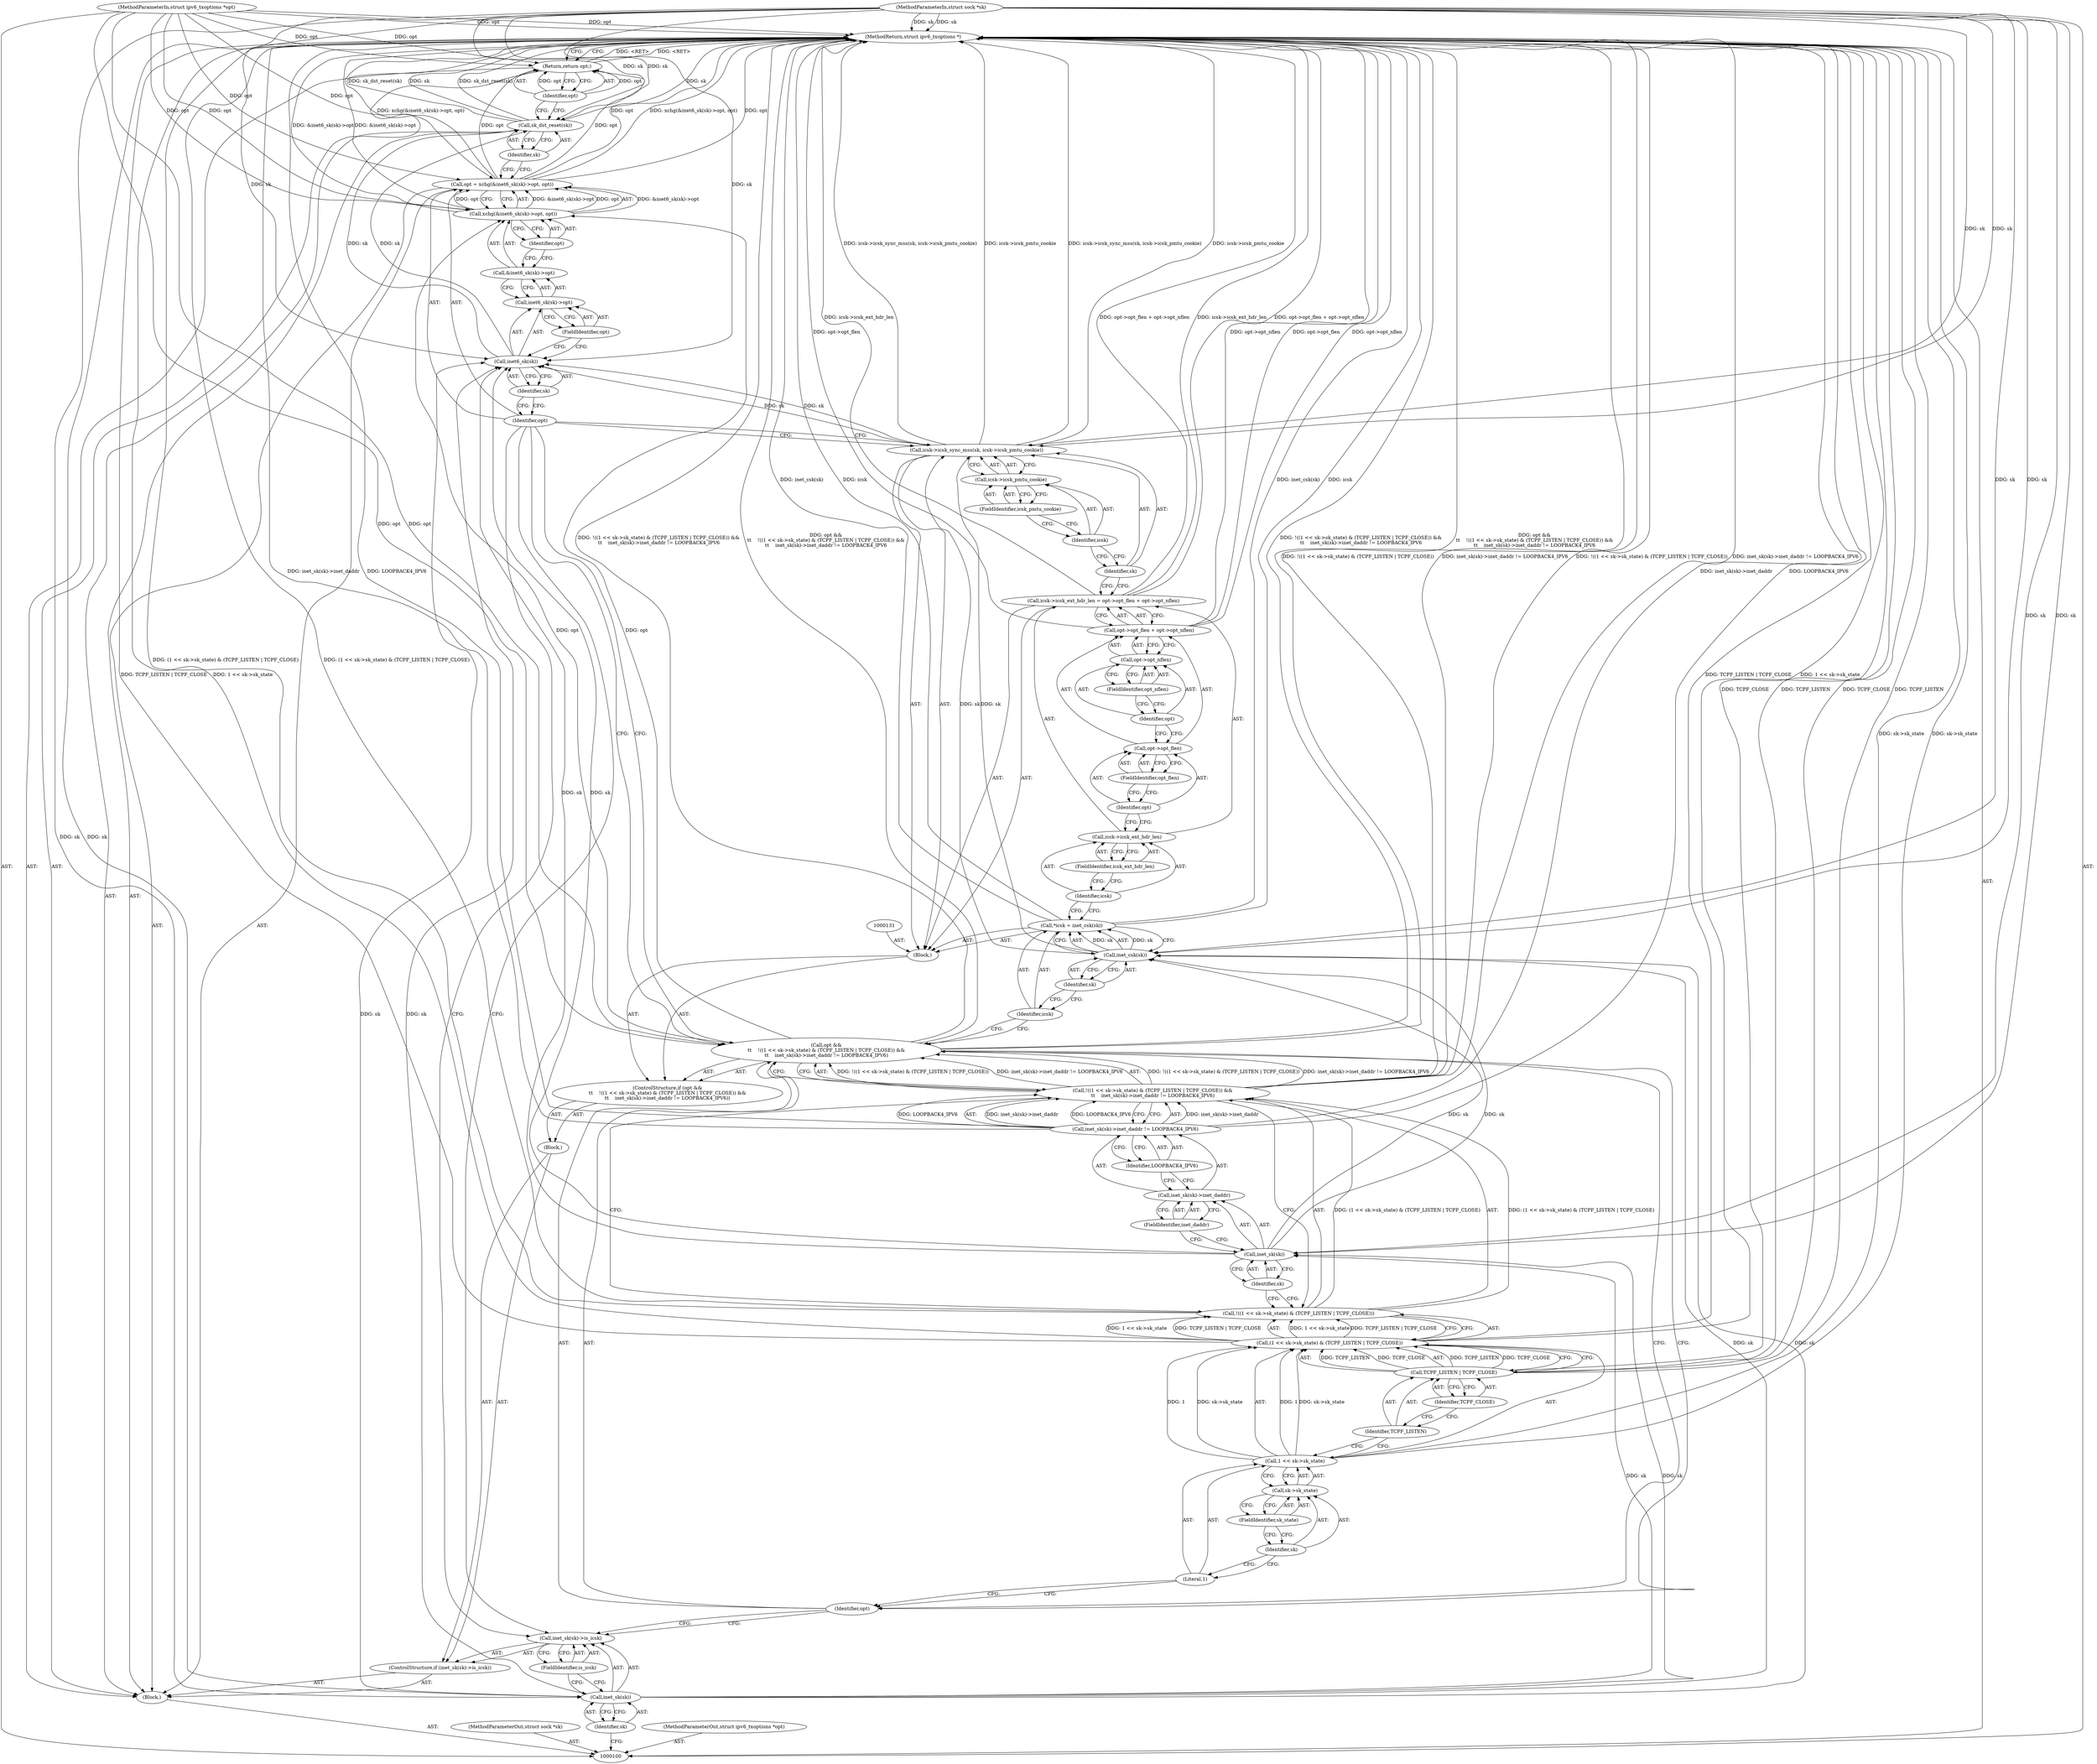 digraph "1_linux_45f6fad84cc305103b28d73482b344d7f5b76f39_12" {
"1000165" [label="(MethodReturn,struct ipv6_txoptions *)"];
"1000101" [label="(MethodParameterIn,struct sock *sk)"];
"1000247" [label="(MethodParameterOut,struct sock *sk)"];
"1000148" [label="(Identifier,sk)"];
"1000149" [label="(Call,icsk->icsk_pmtu_cookie)"];
"1000150" [label="(Identifier,icsk)"];
"1000151" [label="(FieldIdentifier,icsk_pmtu_cookie)"];
"1000147" [label="(Call,icsk->icsk_sync_mss(sk, icsk->icsk_pmtu_cookie))"];
"1000152" [label="(Call,opt = xchg(&inet6_sk(sk)->opt, opt))"];
"1000153" [label="(Identifier,opt)"];
"1000155" [label="(Call,&inet6_sk(sk)->opt)"];
"1000156" [label="(Call,inet6_sk(sk)->opt)"];
"1000157" [label="(Call,inet6_sk(sk))"];
"1000158" [label="(Identifier,sk)"];
"1000159" [label="(FieldIdentifier,opt)"];
"1000160" [label="(Identifier,opt)"];
"1000154" [label="(Call,xchg(&inet6_sk(sk)->opt, opt))"];
"1000162" [label="(Identifier,sk)"];
"1000161" [label="(Call,sk_dst_reset(sk))"];
"1000163" [label="(Return,return opt;)"];
"1000164" [label="(Identifier,opt)"];
"1000102" [label="(MethodParameterIn,struct ipv6_txoptions *opt)"];
"1000248" [label="(MethodParameterOut,struct ipv6_txoptions *opt)"];
"1000103" [label="(Block,)"];
"1000104" [label="(ControlStructure,if (inet_sk(sk)->is_icsk))"];
"1000107" [label="(Identifier,sk)"];
"1000108" [label="(FieldIdentifier,is_icsk)"];
"1000109" [label="(Block,)"];
"1000105" [label="(Call,inet_sk(sk)->is_icsk)"];
"1000106" [label="(Call,inet_sk(sk))"];
"1000110" [label="(ControlStructure,if (opt &&\n\t\t    !((1 << sk->sk_state) & (TCPF_LISTEN | TCPF_CLOSE)) &&\n\t\t    inet_sk(sk)->inet_daddr != LOOPBACK4_IPV6))"];
"1000111" [label="(Call,opt &&\n\t\t    !((1 << sk->sk_state) & (TCPF_LISTEN | TCPF_CLOSE)) &&\n\t\t    inet_sk(sk)->inet_daddr != LOOPBACK4_IPV6)"];
"1000112" [label="(Identifier,opt)"];
"1000118" [label="(Call,sk->sk_state)"];
"1000119" [label="(Identifier,sk)"];
"1000120" [label="(FieldIdentifier,sk_state)"];
"1000121" [label="(Call,TCPF_LISTEN | TCPF_CLOSE)"];
"1000122" [label="(Identifier,TCPF_LISTEN)"];
"1000123" [label="(Identifier,TCPF_CLOSE)"];
"1000113" [label="(Call,!((1 << sk->sk_state) & (TCPF_LISTEN | TCPF_CLOSE)) &&\n\t\t    inet_sk(sk)->inet_daddr != LOOPBACK4_IPV6)"];
"1000114" [label="(Call,!((1 << sk->sk_state) & (TCPF_LISTEN | TCPF_CLOSE)))"];
"1000115" [label="(Call,(1 << sk->sk_state) & (TCPF_LISTEN | TCPF_CLOSE))"];
"1000116" [label="(Call,1 << sk->sk_state)"];
"1000117" [label="(Literal,1)"];
"1000127" [label="(Identifier,sk)"];
"1000128" [label="(FieldIdentifier,inet_daddr)"];
"1000129" [label="(Identifier,LOOPBACK4_IPV6)"];
"1000124" [label="(Call,inet_sk(sk)->inet_daddr != LOOPBACK4_IPV6)"];
"1000125" [label="(Call,inet_sk(sk)->inet_daddr)"];
"1000126" [label="(Call,inet_sk(sk))"];
"1000130" [label="(Block,)"];
"1000132" [label="(Call,*icsk = inet_csk(sk))"];
"1000133" [label="(Identifier,icsk)"];
"1000134" [label="(Call,inet_csk(sk))"];
"1000135" [label="(Identifier,sk)"];
"1000140" [label="(Call,opt->opt_flen + opt->opt_nflen)"];
"1000141" [label="(Call,opt->opt_flen)"];
"1000142" [label="(Identifier,opt)"];
"1000136" [label="(Call,icsk->icsk_ext_hdr_len = opt->opt_flen + opt->opt_nflen)"];
"1000137" [label="(Call,icsk->icsk_ext_hdr_len)"];
"1000138" [label="(Identifier,icsk)"];
"1000143" [label="(FieldIdentifier,opt_flen)"];
"1000144" [label="(Call,opt->opt_nflen)"];
"1000145" [label="(Identifier,opt)"];
"1000146" [label="(FieldIdentifier,opt_nflen)"];
"1000139" [label="(FieldIdentifier,icsk_ext_hdr_len)"];
"1000165" -> "1000100"  [label="AST: "];
"1000165" -> "1000163"  [label="CFG: "];
"1000124" -> "1000165"  [label="DDG: inet_sk(sk)->inet_daddr"];
"1000124" -> "1000165"  [label="DDG: LOOPBACK4_IPV6"];
"1000113" -> "1000165"  [label="DDG: !((1 << sk->sk_state) & (TCPF_LISTEN | TCPF_CLOSE))"];
"1000113" -> "1000165"  [label="DDG: inet_sk(sk)->inet_daddr != LOOPBACK4_IPV6"];
"1000147" -> "1000165"  [label="DDG: icsk->icsk_pmtu_cookie"];
"1000147" -> "1000165"  [label="DDG: icsk->icsk_sync_mss(sk, icsk->icsk_pmtu_cookie)"];
"1000152" -> "1000165"  [label="DDG: opt"];
"1000152" -> "1000165"  [label="DDG: xchg(&inet6_sk(sk)->opt, opt)"];
"1000116" -> "1000165"  [label="DDG: sk->sk_state"];
"1000161" -> "1000165"  [label="DDG: sk"];
"1000161" -> "1000165"  [label="DDG: sk_dst_reset(sk)"];
"1000121" -> "1000165"  [label="DDG: TCPF_CLOSE"];
"1000121" -> "1000165"  [label="DDG: TCPF_LISTEN"];
"1000140" -> "1000165"  [label="DDG: opt->opt_flen"];
"1000140" -> "1000165"  [label="DDG: opt->opt_nflen"];
"1000136" -> "1000165"  [label="DDG: opt->opt_flen + opt->opt_nflen"];
"1000136" -> "1000165"  [label="DDG: icsk->icsk_ext_hdr_len"];
"1000154" -> "1000165"  [label="DDG: &inet6_sk(sk)->opt"];
"1000132" -> "1000165"  [label="DDG: inet_csk(sk)"];
"1000132" -> "1000165"  [label="DDG: icsk"];
"1000114" -> "1000165"  [label="DDG: (1 << sk->sk_state) & (TCPF_LISTEN | TCPF_CLOSE)"];
"1000115" -> "1000165"  [label="DDG: TCPF_LISTEN | TCPF_CLOSE"];
"1000115" -> "1000165"  [label="DDG: 1 << sk->sk_state"];
"1000102" -> "1000165"  [label="DDG: opt"];
"1000111" -> "1000165"  [label="DDG: !((1 << sk->sk_state) & (TCPF_LISTEN | TCPF_CLOSE)) &&\n\t\t    inet_sk(sk)->inet_daddr != LOOPBACK4_IPV6"];
"1000111" -> "1000165"  [label="DDG: opt &&\n\t\t    !((1 << sk->sk_state) & (TCPF_LISTEN | TCPF_CLOSE)) &&\n\t\t    inet_sk(sk)->inet_daddr != LOOPBACK4_IPV6"];
"1000101" -> "1000165"  [label="DDG: sk"];
"1000163" -> "1000165"  [label="DDG: <RET>"];
"1000101" -> "1000100"  [label="AST: "];
"1000101" -> "1000165"  [label="DDG: sk"];
"1000101" -> "1000106"  [label="DDG: sk"];
"1000101" -> "1000126"  [label="DDG: sk"];
"1000101" -> "1000134"  [label="DDG: sk"];
"1000101" -> "1000147"  [label="DDG: sk"];
"1000101" -> "1000157"  [label="DDG: sk"];
"1000101" -> "1000161"  [label="DDG: sk"];
"1000247" -> "1000100"  [label="AST: "];
"1000148" -> "1000147"  [label="AST: "];
"1000148" -> "1000136"  [label="CFG: "];
"1000150" -> "1000148"  [label="CFG: "];
"1000149" -> "1000147"  [label="AST: "];
"1000149" -> "1000151"  [label="CFG: "];
"1000150" -> "1000149"  [label="AST: "];
"1000151" -> "1000149"  [label="AST: "];
"1000147" -> "1000149"  [label="CFG: "];
"1000150" -> "1000149"  [label="AST: "];
"1000150" -> "1000148"  [label="CFG: "];
"1000151" -> "1000150"  [label="CFG: "];
"1000151" -> "1000149"  [label="AST: "];
"1000151" -> "1000150"  [label="CFG: "];
"1000149" -> "1000151"  [label="CFG: "];
"1000147" -> "1000130"  [label="AST: "];
"1000147" -> "1000149"  [label="CFG: "];
"1000148" -> "1000147"  [label="AST: "];
"1000149" -> "1000147"  [label="AST: "];
"1000153" -> "1000147"  [label="CFG: "];
"1000147" -> "1000165"  [label="DDG: icsk->icsk_pmtu_cookie"];
"1000147" -> "1000165"  [label="DDG: icsk->icsk_sync_mss(sk, icsk->icsk_pmtu_cookie)"];
"1000134" -> "1000147"  [label="DDG: sk"];
"1000101" -> "1000147"  [label="DDG: sk"];
"1000147" -> "1000157"  [label="DDG: sk"];
"1000152" -> "1000103"  [label="AST: "];
"1000152" -> "1000154"  [label="CFG: "];
"1000153" -> "1000152"  [label="AST: "];
"1000154" -> "1000152"  [label="AST: "];
"1000162" -> "1000152"  [label="CFG: "];
"1000152" -> "1000165"  [label="DDG: opt"];
"1000152" -> "1000165"  [label="DDG: xchg(&inet6_sk(sk)->opt, opt)"];
"1000154" -> "1000152"  [label="DDG: &inet6_sk(sk)->opt"];
"1000154" -> "1000152"  [label="DDG: opt"];
"1000102" -> "1000152"  [label="DDG: opt"];
"1000152" -> "1000163"  [label="DDG: opt"];
"1000153" -> "1000152"  [label="AST: "];
"1000153" -> "1000147"  [label="CFG: "];
"1000153" -> "1000111"  [label="CFG: "];
"1000153" -> "1000105"  [label="CFG: "];
"1000158" -> "1000153"  [label="CFG: "];
"1000155" -> "1000154"  [label="AST: "];
"1000155" -> "1000156"  [label="CFG: "];
"1000156" -> "1000155"  [label="AST: "];
"1000160" -> "1000155"  [label="CFG: "];
"1000156" -> "1000155"  [label="AST: "];
"1000156" -> "1000159"  [label="CFG: "];
"1000157" -> "1000156"  [label="AST: "];
"1000159" -> "1000156"  [label="AST: "];
"1000155" -> "1000156"  [label="CFG: "];
"1000157" -> "1000156"  [label="AST: "];
"1000157" -> "1000158"  [label="CFG: "];
"1000158" -> "1000157"  [label="AST: "];
"1000159" -> "1000157"  [label="CFG: "];
"1000106" -> "1000157"  [label="DDG: sk"];
"1000147" -> "1000157"  [label="DDG: sk"];
"1000126" -> "1000157"  [label="DDG: sk"];
"1000101" -> "1000157"  [label="DDG: sk"];
"1000157" -> "1000161"  [label="DDG: sk"];
"1000158" -> "1000157"  [label="AST: "];
"1000158" -> "1000153"  [label="CFG: "];
"1000157" -> "1000158"  [label="CFG: "];
"1000159" -> "1000156"  [label="AST: "];
"1000159" -> "1000157"  [label="CFG: "];
"1000156" -> "1000159"  [label="CFG: "];
"1000160" -> "1000154"  [label="AST: "];
"1000160" -> "1000155"  [label="CFG: "];
"1000154" -> "1000160"  [label="CFG: "];
"1000154" -> "1000152"  [label="AST: "];
"1000154" -> "1000160"  [label="CFG: "];
"1000155" -> "1000154"  [label="AST: "];
"1000160" -> "1000154"  [label="AST: "];
"1000152" -> "1000154"  [label="CFG: "];
"1000154" -> "1000165"  [label="DDG: &inet6_sk(sk)->opt"];
"1000154" -> "1000152"  [label="DDG: &inet6_sk(sk)->opt"];
"1000154" -> "1000152"  [label="DDG: opt"];
"1000111" -> "1000154"  [label="DDG: opt"];
"1000102" -> "1000154"  [label="DDG: opt"];
"1000162" -> "1000161"  [label="AST: "];
"1000162" -> "1000152"  [label="CFG: "];
"1000161" -> "1000162"  [label="CFG: "];
"1000161" -> "1000103"  [label="AST: "];
"1000161" -> "1000162"  [label="CFG: "];
"1000162" -> "1000161"  [label="AST: "];
"1000164" -> "1000161"  [label="CFG: "];
"1000161" -> "1000165"  [label="DDG: sk"];
"1000161" -> "1000165"  [label="DDG: sk_dst_reset(sk)"];
"1000157" -> "1000161"  [label="DDG: sk"];
"1000101" -> "1000161"  [label="DDG: sk"];
"1000163" -> "1000103"  [label="AST: "];
"1000163" -> "1000164"  [label="CFG: "];
"1000164" -> "1000163"  [label="AST: "];
"1000165" -> "1000163"  [label="CFG: "];
"1000163" -> "1000165"  [label="DDG: <RET>"];
"1000164" -> "1000163"  [label="DDG: opt"];
"1000152" -> "1000163"  [label="DDG: opt"];
"1000102" -> "1000163"  [label="DDG: opt"];
"1000164" -> "1000163"  [label="AST: "];
"1000164" -> "1000161"  [label="CFG: "];
"1000163" -> "1000164"  [label="CFG: "];
"1000164" -> "1000163"  [label="DDG: opt"];
"1000102" -> "1000100"  [label="AST: "];
"1000102" -> "1000165"  [label="DDG: opt"];
"1000102" -> "1000111"  [label="DDG: opt"];
"1000102" -> "1000152"  [label="DDG: opt"];
"1000102" -> "1000154"  [label="DDG: opt"];
"1000102" -> "1000163"  [label="DDG: opt"];
"1000248" -> "1000100"  [label="AST: "];
"1000103" -> "1000100"  [label="AST: "];
"1000104" -> "1000103"  [label="AST: "];
"1000152" -> "1000103"  [label="AST: "];
"1000161" -> "1000103"  [label="AST: "];
"1000163" -> "1000103"  [label="AST: "];
"1000104" -> "1000103"  [label="AST: "];
"1000105" -> "1000104"  [label="AST: "];
"1000109" -> "1000104"  [label="AST: "];
"1000107" -> "1000106"  [label="AST: "];
"1000107" -> "1000100"  [label="CFG: "];
"1000106" -> "1000107"  [label="CFG: "];
"1000108" -> "1000105"  [label="AST: "];
"1000108" -> "1000106"  [label="CFG: "];
"1000105" -> "1000108"  [label="CFG: "];
"1000109" -> "1000104"  [label="AST: "];
"1000110" -> "1000109"  [label="AST: "];
"1000105" -> "1000104"  [label="AST: "];
"1000105" -> "1000108"  [label="CFG: "];
"1000106" -> "1000105"  [label="AST: "];
"1000108" -> "1000105"  [label="AST: "];
"1000112" -> "1000105"  [label="CFG: "];
"1000153" -> "1000105"  [label="CFG: "];
"1000106" -> "1000105"  [label="AST: "];
"1000106" -> "1000107"  [label="CFG: "];
"1000107" -> "1000106"  [label="AST: "];
"1000108" -> "1000106"  [label="CFG: "];
"1000101" -> "1000106"  [label="DDG: sk"];
"1000106" -> "1000126"  [label="DDG: sk"];
"1000106" -> "1000134"  [label="DDG: sk"];
"1000106" -> "1000157"  [label="DDG: sk"];
"1000110" -> "1000109"  [label="AST: "];
"1000111" -> "1000110"  [label="AST: "];
"1000130" -> "1000110"  [label="AST: "];
"1000111" -> "1000110"  [label="AST: "];
"1000111" -> "1000112"  [label="CFG: "];
"1000111" -> "1000113"  [label="CFG: "];
"1000112" -> "1000111"  [label="AST: "];
"1000113" -> "1000111"  [label="AST: "];
"1000133" -> "1000111"  [label="CFG: "];
"1000153" -> "1000111"  [label="CFG: "];
"1000111" -> "1000165"  [label="DDG: !((1 << sk->sk_state) & (TCPF_LISTEN | TCPF_CLOSE)) &&\n\t\t    inet_sk(sk)->inet_daddr != LOOPBACK4_IPV6"];
"1000111" -> "1000165"  [label="DDG: opt &&\n\t\t    !((1 << sk->sk_state) & (TCPF_LISTEN | TCPF_CLOSE)) &&\n\t\t    inet_sk(sk)->inet_daddr != LOOPBACK4_IPV6"];
"1000102" -> "1000111"  [label="DDG: opt"];
"1000113" -> "1000111"  [label="DDG: !((1 << sk->sk_state) & (TCPF_LISTEN | TCPF_CLOSE))"];
"1000113" -> "1000111"  [label="DDG: inet_sk(sk)->inet_daddr != LOOPBACK4_IPV6"];
"1000111" -> "1000154"  [label="DDG: opt"];
"1000112" -> "1000111"  [label="AST: "];
"1000112" -> "1000105"  [label="CFG: "];
"1000117" -> "1000112"  [label="CFG: "];
"1000111" -> "1000112"  [label="CFG: "];
"1000118" -> "1000116"  [label="AST: "];
"1000118" -> "1000120"  [label="CFG: "];
"1000119" -> "1000118"  [label="AST: "];
"1000120" -> "1000118"  [label="AST: "];
"1000116" -> "1000118"  [label="CFG: "];
"1000119" -> "1000118"  [label="AST: "];
"1000119" -> "1000117"  [label="CFG: "];
"1000120" -> "1000119"  [label="CFG: "];
"1000120" -> "1000118"  [label="AST: "];
"1000120" -> "1000119"  [label="CFG: "];
"1000118" -> "1000120"  [label="CFG: "];
"1000121" -> "1000115"  [label="AST: "];
"1000121" -> "1000123"  [label="CFG: "];
"1000122" -> "1000121"  [label="AST: "];
"1000123" -> "1000121"  [label="AST: "];
"1000115" -> "1000121"  [label="CFG: "];
"1000121" -> "1000165"  [label="DDG: TCPF_CLOSE"];
"1000121" -> "1000165"  [label="DDG: TCPF_LISTEN"];
"1000121" -> "1000115"  [label="DDG: TCPF_LISTEN"];
"1000121" -> "1000115"  [label="DDG: TCPF_CLOSE"];
"1000122" -> "1000121"  [label="AST: "];
"1000122" -> "1000116"  [label="CFG: "];
"1000123" -> "1000122"  [label="CFG: "];
"1000123" -> "1000121"  [label="AST: "];
"1000123" -> "1000122"  [label="CFG: "];
"1000121" -> "1000123"  [label="CFG: "];
"1000113" -> "1000111"  [label="AST: "];
"1000113" -> "1000114"  [label="CFG: "];
"1000113" -> "1000124"  [label="CFG: "];
"1000114" -> "1000113"  [label="AST: "];
"1000124" -> "1000113"  [label="AST: "];
"1000111" -> "1000113"  [label="CFG: "];
"1000113" -> "1000165"  [label="DDG: !((1 << sk->sk_state) & (TCPF_LISTEN | TCPF_CLOSE))"];
"1000113" -> "1000165"  [label="DDG: inet_sk(sk)->inet_daddr != LOOPBACK4_IPV6"];
"1000113" -> "1000111"  [label="DDG: !((1 << sk->sk_state) & (TCPF_LISTEN | TCPF_CLOSE))"];
"1000113" -> "1000111"  [label="DDG: inet_sk(sk)->inet_daddr != LOOPBACK4_IPV6"];
"1000114" -> "1000113"  [label="DDG: (1 << sk->sk_state) & (TCPF_LISTEN | TCPF_CLOSE)"];
"1000124" -> "1000113"  [label="DDG: inet_sk(sk)->inet_daddr"];
"1000124" -> "1000113"  [label="DDG: LOOPBACK4_IPV6"];
"1000114" -> "1000113"  [label="AST: "];
"1000114" -> "1000115"  [label="CFG: "];
"1000115" -> "1000114"  [label="AST: "];
"1000127" -> "1000114"  [label="CFG: "];
"1000113" -> "1000114"  [label="CFG: "];
"1000114" -> "1000165"  [label="DDG: (1 << sk->sk_state) & (TCPF_LISTEN | TCPF_CLOSE)"];
"1000114" -> "1000113"  [label="DDG: (1 << sk->sk_state) & (TCPF_LISTEN | TCPF_CLOSE)"];
"1000115" -> "1000114"  [label="DDG: 1 << sk->sk_state"];
"1000115" -> "1000114"  [label="DDG: TCPF_LISTEN | TCPF_CLOSE"];
"1000115" -> "1000114"  [label="AST: "];
"1000115" -> "1000121"  [label="CFG: "];
"1000116" -> "1000115"  [label="AST: "];
"1000121" -> "1000115"  [label="AST: "];
"1000114" -> "1000115"  [label="CFG: "];
"1000115" -> "1000165"  [label="DDG: TCPF_LISTEN | TCPF_CLOSE"];
"1000115" -> "1000165"  [label="DDG: 1 << sk->sk_state"];
"1000115" -> "1000114"  [label="DDG: 1 << sk->sk_state"];
"1000115" -> "1000114"  [label="DDG: TCPF_LISTEN | TCPF_CLOSE"];
"1000116" -> "1000115"  [label="DDG: 1"];
"1000116" -> "1000115"  [label="DDG: sk->sk_state"];
"1000121" -> "1000115"  [label="DDG: TCPF_LISTEN"];
"1000121" -> "1000115"  [label="DDG: TCPF_CLOSE"];
"1000116" -> "1000115"  [label="AST: "];
"1000116" -> "1000118"  [label="CFG: "];
"1000117" -> "1000116"  [label="AST: "];
"1000118" -> "1000116"  [label="AST: "];
"1000122" -> "1000116"  [label="CFG: "];
"1000116" -> "1000165"  [label="DDG: sk->sk_state"];
"1000116" -> "1000115"  [label="DDG: 1"];
"1000116" -> "1000115"  [label="DDG: sk->sk_state"];
"1000117" -> "1000116"  [label="AST: "];
"1000117" -> "1000112"  [label="CFG: "];
"1000119" -> "1000117"  [label="CFG: "];
"1000127" -> "1000126"  [label="AST: "];
"1000127" -> "1000114"  [label="CFG: "];
"1000126" -> "1000127"  [label="CFG: "];
"1000128" -> "1000125"  [label="AST: "];
"1000128" -> "1000126"  [label="CFG: "];
"1000125" -> "1000128"  [label="CFG: "];
"1000129" -> "1000124"  [label="AST: "];
"1000129" -> "1000125"  [label="CFG: "];
"1000124" -> "1000129"  [label="CFG: "];
"1000124" -> "1000113"  [label="AST: "];
"1000124" -> "1000129"  [label="CFG: "];
"1000125" -> "1000124"  [label="AST: "];
"1000129" -> "1000124"  [label="AST: "];
"1000113" -> "1000124"  [label="CFG: "];
"1000124" -> "1000165"  [label="DDG: inet_sk(sk)->inet_daddr"];
"1000124" -> "1000165"  [label="DDG: LOOPBACK4_IPV6"];
"1000124" -> "1000113"  [label="DDG: inet_sk(sk)->inet_daddr"];
"1000124" -> "1000113"  [label="DDG: LOOPBACK4_IPV6"];
"1000125" -> "1000124"  [label="AST: "];
"1000125" -> "1000128"  [label="CFG: "];
"1000126" -> "1000125"  [label="AST: "];
"1000128" -> "1000125"  [label="AST: "];
"1000129" -> "1000125"  [label="CFG: "];
"1000126" -> "1000125"  [label="AST: "];
"1000126" -> "1000127"  [label="CFG: "];
"1000127" -> "1000126"  [label="AST: "];
"1000128" -> "1000126"  [label="CFG: "];
"1000106" -> "1000126"  [label="DDG: sk"];
"1000101" -> "1000126"  [label="DDG: sk"];
"1000126" -> "1000134"  [label="DDG: sk"];
"1000126" -> "1000157"  [label="DDG: sk"];
"1000130" -> "1000110"  [label="AST: "];
"1000131" -> "1000130"  [label="AST: "];
"1000132" -> "1000130"  [label="AST: "];
"1000136" -> "1000130"  [label="AST: "];
"1000147" -> "1000130"  [label="AST: "];
"1000132" -> "1000130"  [label="AST: "];
"1000132" -> "1000134"  [label="CFG: "];
"1000133" -> "1000132"  [label="AST: "];
"1000134" -> "1000132"  [label="AST: "];
"1000138" -> "1000132"  [label="CFG: "];
"1000132" -> "1000165"  [label="DDG: inet_csk(sk)"];
"1000132" -> "1000165"  [label="DDG: icsk"];
"1000134" -> "1000132"  [label="DDG: sk"];
"1000133" -> "1000132"  [label="AST: "];
"1000133" -> "1000111"  [label="CFG: "];
"1000135" -> "1000133"  [label="CFG: "];
"1000134" -> "1000132"  [label="AST: "];
"1000134" -> "1000135"  [label="CFG: "];
"1000135" -> "1000134"  [label="AST: "];
"1000132" -> "1000134"  [label="CFG: "];
"1000134" -> "1000132"  [label="DDG: sk"];
"1000106" -> "1000134"  [label="DDG: sk"];
"1000126" -> "1000134"  [label="DDG: sk"];
"1000101" -> "1000134"  [label="DDG: sk"];
"1000134" -> "1000147"  [label="DDG: sk"];
"1000135" -> "1000134"  [label="AST: "];
"1000135" -> "1000133"  [label="CFG: "];
"1000134" -> "1000135"  [label="CFG: "];
"1000140" -> "1000136"  [label="AST: "];
"1000140" -> "1000144"  [label="CFG: "];
"1000141" -> "1000140"  [label="AST: "];
"1000144" -> "1000140"  [label="AST: "];
"1000136" -> "1000140"  [label="CFG: "];
"1000140" -> "1000165"  [label="DDG: opt->opt_flen"];
"1000140" -> "1000165"  [label="DDG: opt->opt_nflen"];
"1000141" -> "1000140"  [label="AST: "];
"1000141" -> "1000143"  [label="CFG: "];
"1000142" -> "1000141"  [label="AST: "];
"1000143" -> "1000141"  [label="AST: "];
"1000145" -> "1000141"  [label="CFG: "];
"1000142" -> "1000141"  [label="AST: "];
"1000142" -> "1000137"  [label="CFG: "];
"1000143" -> "1000142"  [label="CFG: "];
"1000136" -> "1000130"  [label="AST: "];
"1000136" -> "1000140"  [label="CFG: "];
"1000137" -> "1000136"  [label="AST: "];
"1000140" -> "1000136"  [label="AST: "];
"1000148" -> "1000136"  [label="CFG: "];
"1000136" -> "1000165"  [label="DDG: opt->opt_flen + opt->opt_nflen"];
"1000136" -> "1000165"  [label="DDG: icsk->icsk_ext_hdr_len"];
"1000137" -> "1000136"  [label="AST: "];
"1000137" -> "1000139"  [label="CFG: "];
"1000138" -> "1000137"  [label="AST: "];
"1000139" -> "1000137"  [label="AST: "];
"1000142" -> "1000137"  [label="CFG: "];
"1000138" -> "1000137"  [label="AST: "];
"1000138" -> "1000132"  [label="CFG: "];
"1000139" -> "1000138"  [label="CFG: "];
"1000143" -> "1000141"  [label="AST: "];
"1000143" -> "1000142"  [label="CFG: "];
"1000141" -> "1000143"  [label="CFG: "];
"1000144" -> "1000140"  [label="AST: "];
"1000144" -> "1000146"  [label="CFG: "];
"1000145" -> "1000144"  [label="AST: "];
"1000146" -> "1000144"  [label="AST: "];
"1000140" -> "1000144"  [label="CFG: "];
"1000145" -> "1000144"  [label="AST: "];
"1000145" -> "1000141"  [label="CFG: "];
"1000146" -> "1000145"  [label="CFG: "];
"1000146" -> "1000144"  [label="AST: "];
"1000146" -> "1000145"  [label="CFG: "];
"1000144" -> "1000146"  [label="CFG: "];
"1000139" -> "1000137"  [label="AST: "];
"1000139" -> "1000138"  [label="CFG: "];
"1000137" -> "1000139"  [label="CFG: "];
}

